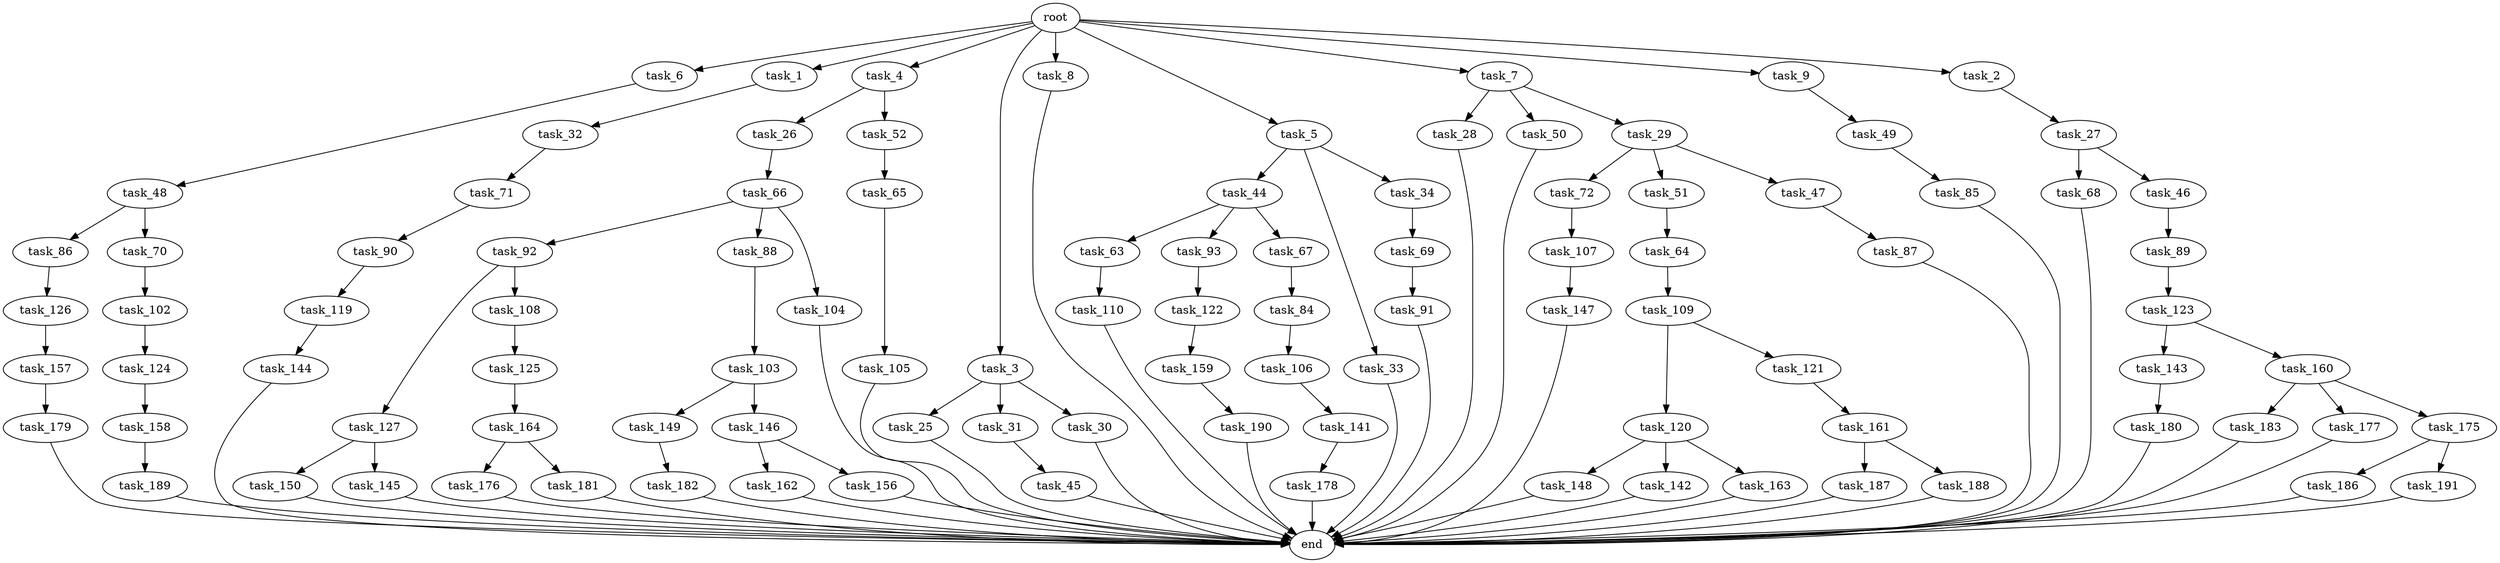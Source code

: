 digraph G {
  task_6 [size="1.024000"];
  task_91 [size="309237645.312000"];
  task_45 [size="309237645.312000"];
  task_187 [size="137438953.472000"];
  task_123 [size="34359738.368000"];
  task_107 [size="34359738.368000"];
  task_66 [size="214748364.800000"];
  task_1 [size="1.024000"];
  task_150 [size="34359738.368000"];
  task_159 [size="34359738.368000"];
  task_68 [size="309237645.312000"];
  task_119 [size="695784701.952000"];
  task_190 [size="420906795.008000"];
  task_65 [size="695784701.952000"];
  task_178 [size="858993459.200000"];
  task_72 [size="137438953.472000"];
  root [size="0.000000"];
  task_63 [size="695784701.952000"];
  task_176 [size="858993459.200000"];
  task_179 [size="420906795.008000"];
  task_144 [size="34359738.368000"];
  task_148 [size="420906795.008000"];
  task_4 [size="1.024000"];
  task_3 [size="1.024000"];
  task_86 [size="695784701.952000"];
  task_147 [size="858993459.200000"];
  task_189 [size="695784701.952000"];
  task_85 [size="420906795.008000"];
  task_183 [size="214748364.800000"];
  task_182 [size="549755813.888000"];
  task_8 [size="1.024000"];
  task_120 [size="695784701.952000"];
  task_27 [size="137438953.472000"];
  task_109 [size="34359738.368000"];
  task_177 [size="214748364.800000"];
  task_5 [size="1.024000"];
  task_32 [size="137438953.472000"];
  task_49 [size="858993459.200000"];
  task_145 [size="34359738.368000"];
  task_44 [size="549755813.888000"];
  task_92 [size="695784701.952000"];
  task_88 [size="695784701.952000"];
  task_7 [size="1.024000"];
  task_93 [size="695784701.952000"];
  task_188 [size="137438953.472000"];
  task_25 [size="420906795.008000"];
  task_126 [size="309237645.312000"];
  task_51 [size="137438953.472000"];
  task_31 [size="420906795.008000"];
  task_186 [size="214748364.800000"];
  task_28 [size="549755813.888000"];
  task_142 [size="420906795.008000"];
  task_9 [size="1.024000"];
  task_47 [size="137438953.472000"];
  task_180 [size="420906795.008000"];
  task_121 [size="695784701.952000"];
  task_175 [size="214748364.800000"];
  task_141 [size="34359738.368000"];
  task_90 [size="309237645.312000"];
  task_162 [size="137438953.472000"];
  task_26 [size="695784701.952000"];
  task_143 [size="77309411.328000"];
  task_2 [size="1.024000"];
  task_106 [size="77309411.328000"];
  task_105 [size="137438953.472000"];
  task_33 [size="549755813.888000"];
  task_87 [size="34359738.368000"];
  task_50 [size="549755813.888000"];
  task_122 [size="137438953.472000"];
  task_104 [size="695784701.952000"];
  task_158 [size="214748364.800000"];
  task_160 [size="77309411.328000"];
  task_103 [size="420906795.008000"];
  task_127 [size="34359738.368000"];
  task_70 [size="695784701.952000"];
  task_30 [size="420906795.008000"];
  task_156 [size="137438953.472000"];
  task_67 [size="695784701.952000"];
  task_48 [size="309237645.312000"];
  task_149 [size="77309411.328000"];
  task_164 [size="214748364.800000"];
  task_52 [size="695784701.952000"];
  task_64 [size="549755813.888000"];
  task_163 [size="420906795.008000"];
  task_29 [size="549755813.888000"];
  task_84 [size="695784701.952000"];
  task_102 [size="695784701.952000"];
  task_181 [size="858993459.200000"];
  task_161 [size="695784701.952000"];
  task_191 [size="214748364.800000"];
  task_69 [size="549755813.888000"];
  task_108 [size="34359738.368000"];
  end [size="0.000000"];
  task_71 [size="137438953.472000"];
  task_89 [size="858993459.200000"];
  task_46 [size="309237645.312000"];
  task_146 [size="77309411.328000"];
  task_34 [size="549755813.888000"];
  task_110 [size="420906795.008000"];
  task_124 [size="549755813.888000"];
  task_125 [size="137438953.472000"];
  task_157 [size="420906795.008000"];

  task_6 -> task_48 [size="301989888.000000"];
  task_91 -> end [size="1.000000"];
  task_45 -> end [size="1.000000"];
  task_187 -> end [size="1.000000"];
  task_123 -> task_143 [size="75497472.000000"];
  task_123 -> task_160 [size="75497472.000000"];
  task_107 -> task_147 [size="838860800.000000"];
  task_66 -> task_92 [size="679477248.000000"];
  task_66 -> task_88 [size="679477248.000000"];
  task_66 -> task_104 [size="679477248.000000"];
  task_1 -> task_32 [size="134217728.000000"];
  task_150 -> end [size="1.000000"];
  task_159 -> task_190 [size="411041792.000000"];
  task_68 -> end [size="1.000000"];
  task_119 -> task_144 [size="33554432.000000"];
  task_190 -> end [size="1.000000"];
  task_65 -> task_105 [size="134217728.000000"];
  task_178 -> end [size="1.000000"];
  task_72 -> task_107 [size="33554432.000000"];
  root -> task_2 [size="1.000000"];
  root -> task_6 [size="1.000000"];
  root -> task_7 [size="1.000000"];
  root -> task_4 [size="1.000000"];
  root -> task_3 [size="1.000000"];
  root -> task_5 [size="1.000000"];
  root -> task_1 [size="1.000000"];
  root -> task_8 [size="1.000000"];
  root -> task_9 [size="1.000000"];
  task_63 -> task_110 [size="411041792.000000"];
  task_176 -> end [size="1.000000"];
  task_179 -> end [size="1.000000"];
  task_144 -> end [size="1.000000"];
  task_148 -> end [size="1.000000"];
  task_4 -> task_26 [size="679477248.000000"];
  task_4 -> task_52 [size="679477248.000000"];
  task_3 -> task_31 [size="411041792.000000"];
  task_3 -> task_25 [size="411041792.000000"];
  task_3 -> task_30 [size="411041792.000000"];
  task_86 -> task_126 [size="301989888.000000"];
  task_147 -> end [size="1.000000"];
  task_189 -> end [size="1.000000"];
  task_85 -> end [size="1.000000"];
  task_183 -> end [size="1.000000"];
  task_182 -> end [size="1.000000"];
  task_8 -> end [size="1.000000"];
  task_120 -> task_142 [size="411041792.000000"];
  task_120 -> task_148 [size="411041792.000000"];
  task_120 -> task_163 [size="411041792.000000"];
  task_27 -> task_46 [size="301989888.000000"];
  task_27 -> task_68 [size="301989888.000000"];
  task_109 -> task_121 [size="679477248.000000"];
  task_109 -> task_120 [size="679477248.000000"];
  task_177 -> end [size="1.000000"];
  task_5 -> task_34 [size="536870912.000000"];
  task_5 -> task_33 [size="536870912.000000"];
  task_5 -> task_44 [size="536870912.000000"];
  task_32 -> task_71 [size="134217728.000000"];
  task_49 -> task_85 [size="411041792.000000"];
  task_145 -> end [size="1.000000"];
  task_44 -> task_67 [size="679477248.000000"];
  task_44 -> task_63 [size="679477248.000000"];
  task_44 -> task_93 [size="679477248.000000"];
  task_92 -> task_108 [size="33554432.000000"];
  task_92 -> task_127 [size="33554432.000000"];
  task_88 -> task_103 [size="411041792.000000"];
  task_7 -> task_29 [size="536870912.000000"];
  task_7 -> task_50 [size="536870912.000000"];
  task_7 -> task_28 [size="536870912.000000"];
  task_93 -> task_122 [size="134217728.000000"];
  task_188 -> end [size="1.000000"];
  task_25 -> end [size="1.000000"];
  task_126 -> task_157 [size="411041792.000000"];
  task_51 -> task_64 [size="536870912.000000"];
  task_31 -> task_45 [size="301989888.000000"];
  task_186 -> end [size="1.000000"];
  task_28 -> end [size="1.000000"];
  task_142 -> end [size="1.000000"];
  task_9 -> task_49 [size="838860800.000000"];
  task_47 -> task_87 [size="33554432.000000"];
  task_180 -> end [size="1.000000"];
  task_121 -> task_161 [size="679477248.000000"];
  task_175 -> task_186 [size="209715200.000000"];
  task_175 -> task_191 [size="209715200.000000"];
  task_141 -> task_178 [size="838860800.000000"];
  task_90 -> task_119 [size="679477248.000000"];
  task_162 -> end [size="1.000000"];
  task_26 -> task_66 [size="209715200.000000"];
  task_143 -> task_180 [size="411041792.000000"];
  task_2 -> task_27 [size="134217728.000000"];
  task_106 -> task_141 [size="33554432.000000"];
  task_105 -> end [size="1.000000"];
  task_33 -> end [size="1.000000"];
  task_87 -> end [size="1.000000"];
  task_50 -> end [size="1.000000"];
  task_122 -> task_159 [size="33554432.000000"];
  task_104 -> end [size="1.000000"];
  task_158 -> task_189 [size="679477248.000000"];
  task_160 -> task_183 [size="209715200.000000"];
  task_160 -> task_177 [size="209715200.000000"];
  task_160 -> task_175 [size="209715200.000000"];
  task_103 -> task_149 [size="75497472.000000"];
  task_103 -> task_146 [size="75497472.000000"];
  task_127 -> task_150 [size="33554432.000000"];
  task_127 -> task_145 [size="33554432.000000"];
  task_70 -> task_102 [size="679477248.000000"];
  task_30 -> end [size="1.000000"];
  task_156 -> end [size="1.000000"];
  task_67 -> task_84 [size="679477248.000000"];
  task_48 -> task_86 [size="679477248.000000"];
  task_48 -> task_70 [size="679477248.000000"];
  task_149 -> task_182 [size="536870912.000000"];
  task_164 -> task_176 [size="838860800.000000"];
  task_164 -> task_181 [size="838860800.000000"];
  task_52 -> task_65 [size="679477248.000000"];
  task_64 -> task_109 [size="33554432.000000"];
  task_163 -> end [size="1.000000"];
  task_29 -> task_51 [size="134217728.000000"];
  task_29 -> task_47 [size="134217728.000000"];
  task_29 -> task_72 [size="134217728.000000"];
  task_84 -> task_106 [size="75497472.000000"];
  task_102 -> task_124 [size="536870912.000000"];
  task_181 -> end [size="1.000000"];
  task_161 -> task_187 [size="134217728.000000"];
  task_161 -> task_188 [size="134217728.000000"];
  task_191 -> end [size="1.000000"];
  task_69 -> task_91 [size="301989888.000000"];
  task_108 -> task_125 [size="134217728.000000"];
  task_71 -> task_90 [size="301989888.000000"];
  task_89 -> task_123 [size="33554432.000000"];
  task_46 -> task_89 [size="838860800.000000"];
  task_146 -> task_156 [size="134217728.000000"];
  task_146 -> task_162 [size="134217728.000000"];
  task_34 -> task_69 [size="536870912.000000"];
  task_110 -> end [size="1.000000"];
  task_124 -> task_158 [size="209715200.000000"];
  task_125 -> task_164 [size="209715200.000000"];
  task_157 -> task_179 [size="411041792.000000"];
}
